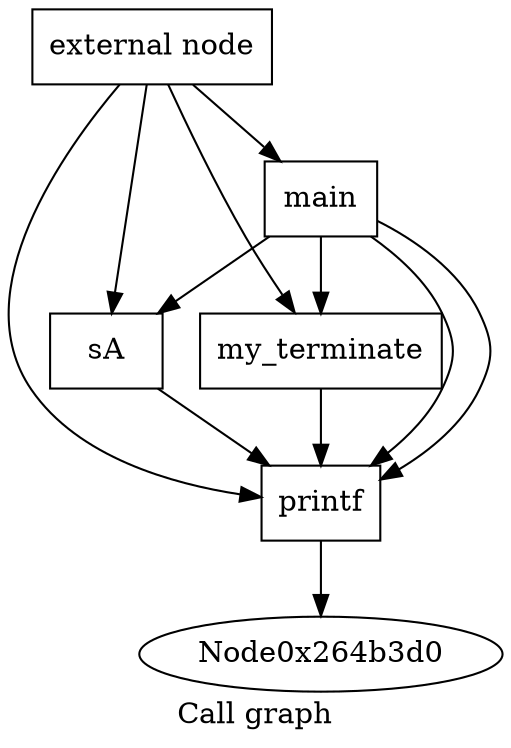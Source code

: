 digraph "Call graph" {
	label="Call graph";

	Node0x264b3a0 [shape=record,label="{external node}"];
	Node0x264b3a0 -> Node0x264b440;
	Node0x264b3a0 -> Node0x264b4e0;
	Node0x264b3a0 -> Node0x264b990;
	Node0x264b3a0 -> Node0x264ba30;
	Node0x264b440 [shape=record,label="{sA}"];
	Node0x264b440 -> Node0x264b4e0;
	Node0x264b4e0 [shape=record,label="{printf}"];
	Node0x264b4e0 -> Node0x264b3d0;
	Node0x264b990 [shape=record,label="{my_terminate}"];
	Node0x264b990 -> Node0x264b4e0;
	Node0x264ba30 [shape=record,label="{main}"];
	Node0x264ba30 -> Node0x264b440;
	Node0x264ba30 -> Node0x264b4e0;
	Node0x264ba30 -> Node0x264b4e0;
	Node0x264ba30 -> Node0x264b990;
}
